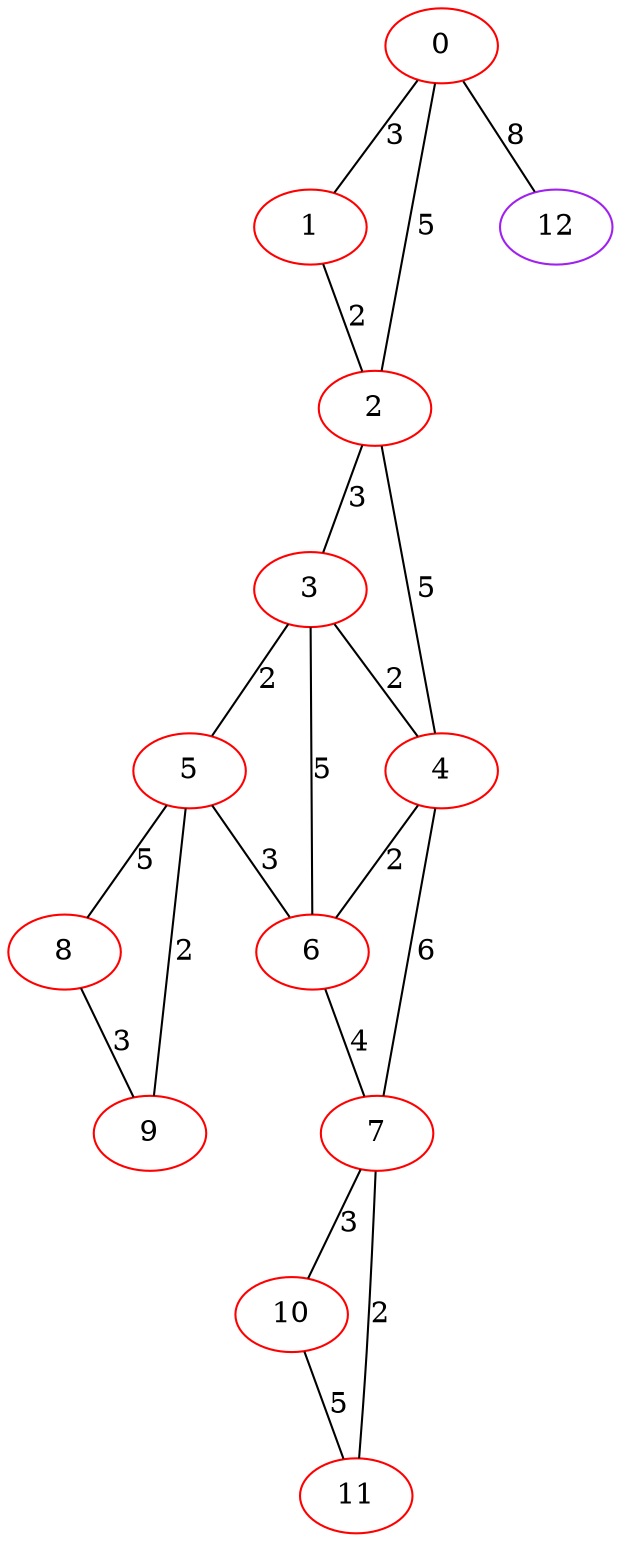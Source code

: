 graph "" {
0 [color=red, weight=1];
1 [color=red, weight=1];
2 [color=red, weight=1];
3 [color=red, weight=1];
4 [color=red, weight=1];
5 [color=red, weight=1];
6 [color=red, weight=1];
7 [color=red, weight=1];
8 [color=red, weight=1];
9 [color=red, weight=1];
10 [color=red, weight=1];
11 [color=red, weight=1];
12 [color=purple, weight=4];
0 -- 1  [key=0, label=3];
0 -- 2  [key=0, label=5];
0 -- 12  [key=0, label=8];
1 -- 2  [key=0, label=2];
2 -- 3  [key=0, label=3];
2 -- 4  [key=0, label=5];
3 -- 4  [key=0, label=2];
3 -- 5  [key=0, label=2];
3 -- 6  [key=0, label=5];
4 -- 6  [key=0, label=2];
4 -- 7  [key=0, label=6];
5 -- 8  [key=0, label=5];
5 -- 9  [key=0, label=2];
5 -- 6  [key=0, label=3];
6 -- 7  [key=0, label=4];
7 -- 10  [key=0, label=3];
7 -- 11  [key=0, label=2];
8 -- 9  [key=0, label=3];
10 -- 11  [key=0, label=5];
}
